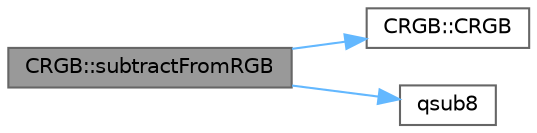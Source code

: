 digraph "CRGB::subtractFromRGB"
{
 // LATEX_PDF_SIZE
  bgcolor="transparent";
  edge [fontname=Helvetica,fontsize=10,labelfontname=Helvetica,labelfontsize=10];
  node [fontname=Helvetica,fontsize=10,shape=box,height=0.2,width=0.4];
  rankdir="LR";
  Node1 [id="Node000001",label="CRGB::subtractFromRGB",height=0.2,width=0.4,color="gray40", fillcolor="grey60", style="filled", fontcolor="black",tooltip="Subtract a constant from each channel, saturating at 0x00."];
  Node1 -> Node2 [id="edge1_Node000001_Node000002",color="steelblue1",style="solid",tooltip=" "];
  Node2 [id="Node000002",label="CRGB::CRGB",height=0.2,width=0.4,color="grey40", fillcolor="white", style="filled",URL="$d7/d82/struct_c_r_g_b_a08d8e05a3fcdb88dedb886cad9cbd3fa.html#a08d8e05a3fcdb88dedb886cad9cbd3fa",tooltip="Default constructor."];
  Node1 -> Node3 [id="edge2_Node000001_Node000003",color="steelblue1",style="solid",tooltip=" "];
  Node3 [id="Node000003",label="qsub8",height=0.2,width=0.4,color="grey40", fillcolor="white", style="filled",URL="$d5/d98/group___math_gae261576a4c8155d6c0ba8615b2d2ecb3.html#gae261576a4c8155d6c0ba8615b2d2ecb3",tooltip="Subtract one byte from another, saturating at 0x00."];
}
